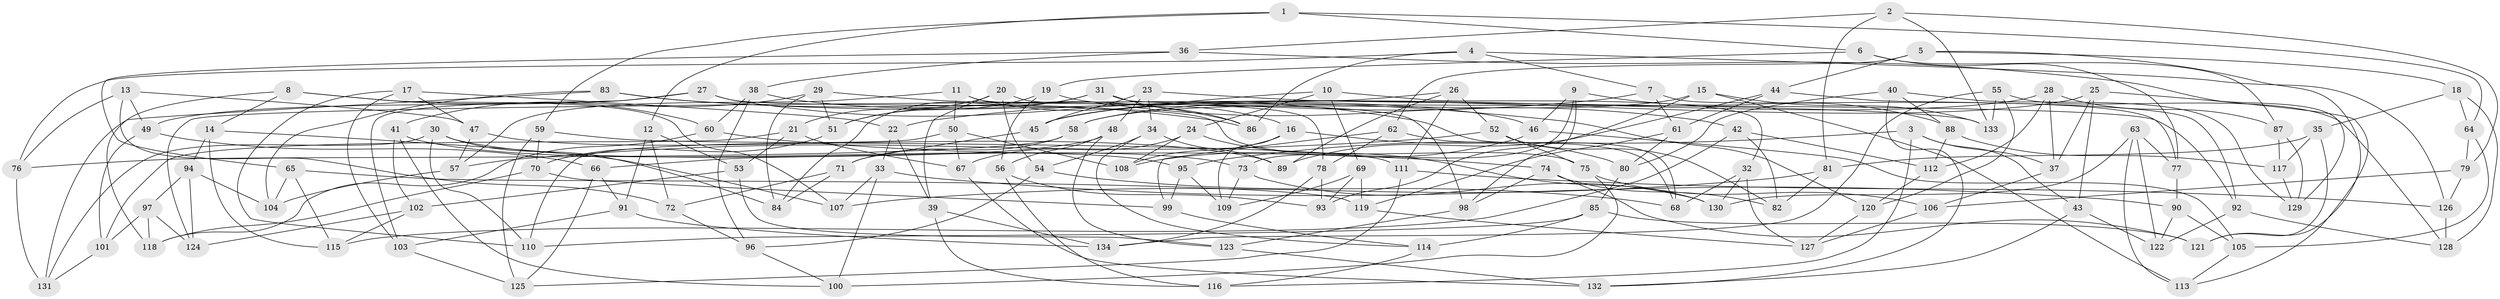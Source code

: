 // Generated by graph-tools (version 1.1) at 2025/11/02/27/25 16:11:46]
// undirected, 134 vertices, 268 edges
graph export_dot {
graph [start="1"]
  node [color=gray90,style=filled];
  1;
  2;
  3;
  4;
  5;
  6;
  7;
  8;
  9;
  10;
  11;
  12;
  13;
  14;
  15;
  16;
  17;
  18;
  19;
  20;
  21;
  22;
  23;
  24;
  25;
  26;
  27;
  28;
  29;
  30;
  31;
  32;
  33;
  34;
  35;
  36;
  37;
  38;
  39;
  40;
  41;
  42;
  43;
  44;
  45;
  46;
  47;
  48;
  49;
  50;
  51;
  52;
  53;
  54;
  55;
  56;
  57;
  58;
  59;
  60;
  61;
  62;
  63;
  64;
  65;
  66;
  67;
  68;
  69;
  70;
  71;
  72;
  73;
  74;
  75;
  76;
  77;
  78;
  79;
  80;
  81;
  82;
  83;
  84;
  85;
  86;
  87;
  88;
  89;
  90;
  91;
  92;
  93;
  94;
  95;
  96;
  97;
  98;
  99;
  100;
  101;
  102;
  103;
  104;
  105;
  106;
  107;
  108;
  109;
  110;
  111;
  112;
  113;
  114;
  115;
  116;
  117;
  118;
  119;
  120;
  121;
  122;
  123;
  124;
  125;
  126;
  127;
  128;
  129;
  130;
  131;
  132;
  133;
  134;
  1 -- 59;
  1 -- 12;
  1 -- 64;
  1 -- 6;
  2 -- 133;
  2 -- 79;
  2 -- 81;
  2 -- 36;
  3 -- 43;
  3 -- 95;
  3 -- 116;
  3 -- 37;
  4 -- 126;
  4 -- 7;
  4 -- 76;
  4 -- 86;
  5 -- 18;
  5 -- 44;
  5 -- 121;
  5 -- 62;
  6 -- 87;
  6 -- 77;
  6 -- 19;
  7 -- 22;
  7 -- 61;
  7 -- 77;
  8 -- 14;
  8 -- 118;
  8 -- 60;
  8 -- 107;
  9 -- 98;
  9 -- 88;
  9 -- 73;
  9 -- 46;
  10 -- 45;
  10 -- 32;
  10 -- 69;
  10 -- 24;
  11 -- 78;
  11 -- 16;
  11 -- 57;
  11 -- 50;
  12 -- 72;
  12 -- 53;
  12 -- 91;
  13 -- 47;
  13 -- 49;
  13 -- 72;
  13 -- 76;
  14 -- 115;
  14 -- 107;
  14 -- 94;
  15 -- 113;
  15 -- 133;
  15 -- 93;
  15 -- 58;
  16 -- 109;
  16 -- 80;
  16 -- 108;
  17 -- 22;
  17 -- 103;
  17 -- 110;
  17 -- 47;
  18 -- 35;
  18 -- 64;
  18 -- 128;
  19 -- 51;
  19 -- 42;
  19 -- 56;
  20 -- 54;
  20 -- 98;
  20 -- 21;
  20 -- 39;
  21 -- 101;
  21 -- 67;
  21 -- 53;
  22 -- 39;
  22 -- 33;
  23 -- 45;
  23 -- 133;
  23 -- 34;
  23 -- 48;
  24 -- 130;
  24 -- 67;
  24 -- 108;
  25 -- 45;
  25 -- 113;
  25 -- 43;
  25 -- 37;
  26 -- 89;
  26 -- 111;
  26 -- 52;
  26 -- 124;
  27 -- 49;
  27 -- 75;
  27 -- 68;
  27 -- 103;
  28 -- 58;
  28 -- 87;
  28 -- 112;
  28 -- 37;
  29 -- 46;
  29 -- 84;
  29 -- 41;
  29 -- 51;
  30 -- 73;
  30 -- 84;
  30 -- 131;
  30 -- 110;
  31 -- 92;
  31 -- 84;
  31 -- 86;
  31 -- 51;
  32 -- 68;
  32 -- 127;
  32 -- 130;
  33 -- 90;
  33 -- 107;
  33 -- 100;
  34 -- 114;
  34 -- 89;
  34 -- 54;
  35 -- 81;
  35 -- 117;
  35 -- 121;
  36 -- 38;
  36 -- 129;
  36 -- 65;
  37 -- 106;
  38 -- 86;
  38 -- 96;
  38 -- 60;
  39 -- 116;
  39 -- 134;
  40 -- 129;
  40 -- 132;
  40 -- 88;
  40 -- 80;
  41 -- 100;
  41 -- 102;
  41 -- 95;
  42 -- 82;
  42 -- 112;
  42 -- 115;
  43 -- 132;
  43 -- 122;
  44 -- 92;
  44 -- 61;
  44 -- 89;
  45 -- 71;
  46 -- 105;
  46 -- 108;
  47 -- 89;
  47 -- 57;
  48 -- 56;
  48 -- 123;
  48 -- 66;
  49 -- 101;
  49 -- 66;
  50 -- 110;
  50 -- 108;
  50 -- 67;
  51 -- 70;
  52 -- 82;
  52 -- 57;
  52 -- 75;
  53 -- 123;
  53 -- 102;
  54 -- 68;
  54 -- 96;
  55 -- 133;
  55 -- 120;
  55 -- 134;
  55 -- 128;
  56 -- 93;
  56 -- 116;
  57 -- 104;
  58 -- 76;
  58 -- 71;
  59 -- 125;
  59 -- 70;
  59 -- 111;
  60 -- 118;
  60 -- 74;
  61 -- 119;
  61 -- 80;
  62 -- 99;
  62 -- 78;
  62 -- 68;
  63 -- 122;
  63 -- 113;
  63 -- 130;
  63 -- 77;
  64 -- 79;
  64 -- 105;
  65 -- 104;
  65 -- 119;
  65 -- 115;
  66 -- 125;
  66 -- 91;
  67 -- 132;
  69 -- 109;
  69 -- 93;
  69 -- 119;
  70 -- 99;
  70 -- 118;
  71 -- 84;
  71 -- 72;
  72 -- 96;
  73 -- 109;
  73 -- 130;
  74 -- 121;
  74 -- 82;
  74 -- 98;
  75 -- 106;
  75 -- 100;
  76 -- 131;
  77 -- 90;
  78 -- 93;
  78 -- 134;
  79 -- 106;
  79 -- 126;
  80 -- 85;
  81 -- 107;
  81 -- 82;
  83 -- 86;
  83 -- 120;
  83 -- 104;
  83 -- 131;
  85 -- 114;
  85 -- 110;
  85 -- 121;
  87 -- 129;
  87 -- 117;
  88 -- 117;
  88 -- 112;
  90 -- 105;
  90 -- 122;
  91 -- 134;
  91 -- 103;
  92 -- 128;
  92 -- 122;
  94 -- 97;
  94 -- 124;
  94 -- 104;
  95 -- 99;
  95 -- 109;
  96 -- 100;
  97 -- 118;
  97 -- 124;
  97 -- 101;
  98 -- 123;
  99 -- 114;
  101 -- 131;
  102 -- 115;
  102 -- 124;
  103 -- 125;
  105 -- 113;
  106 -- 127;
  111 -- 125;
  111 -- 126;
  112 -- 120;
  114 -- 116;
  117 -- 129;
  119 -- 127;
  120 -- 127;
  123 -- 132;
  126 -- 128;
}
